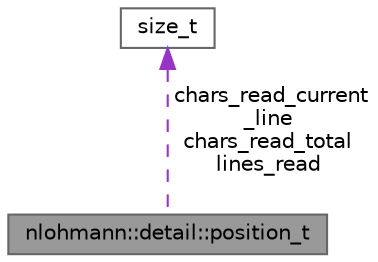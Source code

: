 digraph "nlohmann::detail::position_t"
{
 // LATEX_PDF_SIZE
  bgcolor="transparent";
  edge [fontname=Helvetica,fontsize=10,labelfontname=Helvetica,labelfontsize=10];
  node [fontname=Helvetica,fontsize=10,shape=box,height=0.2,width=0.4];
  Node1 [label="nlohmann::detail::position_t",height=0.2,width=0.4,color="gray40", fillcolor="grey60", style="filled", fontcolor="black",tooltip="struct to capture the start position of the current token"];
  Node2 -> Node1 [dir="back",color="darkorchid3",style="dashed",label=" chars_read_current\l_line\nchars_read_total\nlines_read" ];
  Node2 [label="size_t",height=0.2,width=0.4,color="gray40", fillcolor="white", style="filled",tooltip=" "];
}
